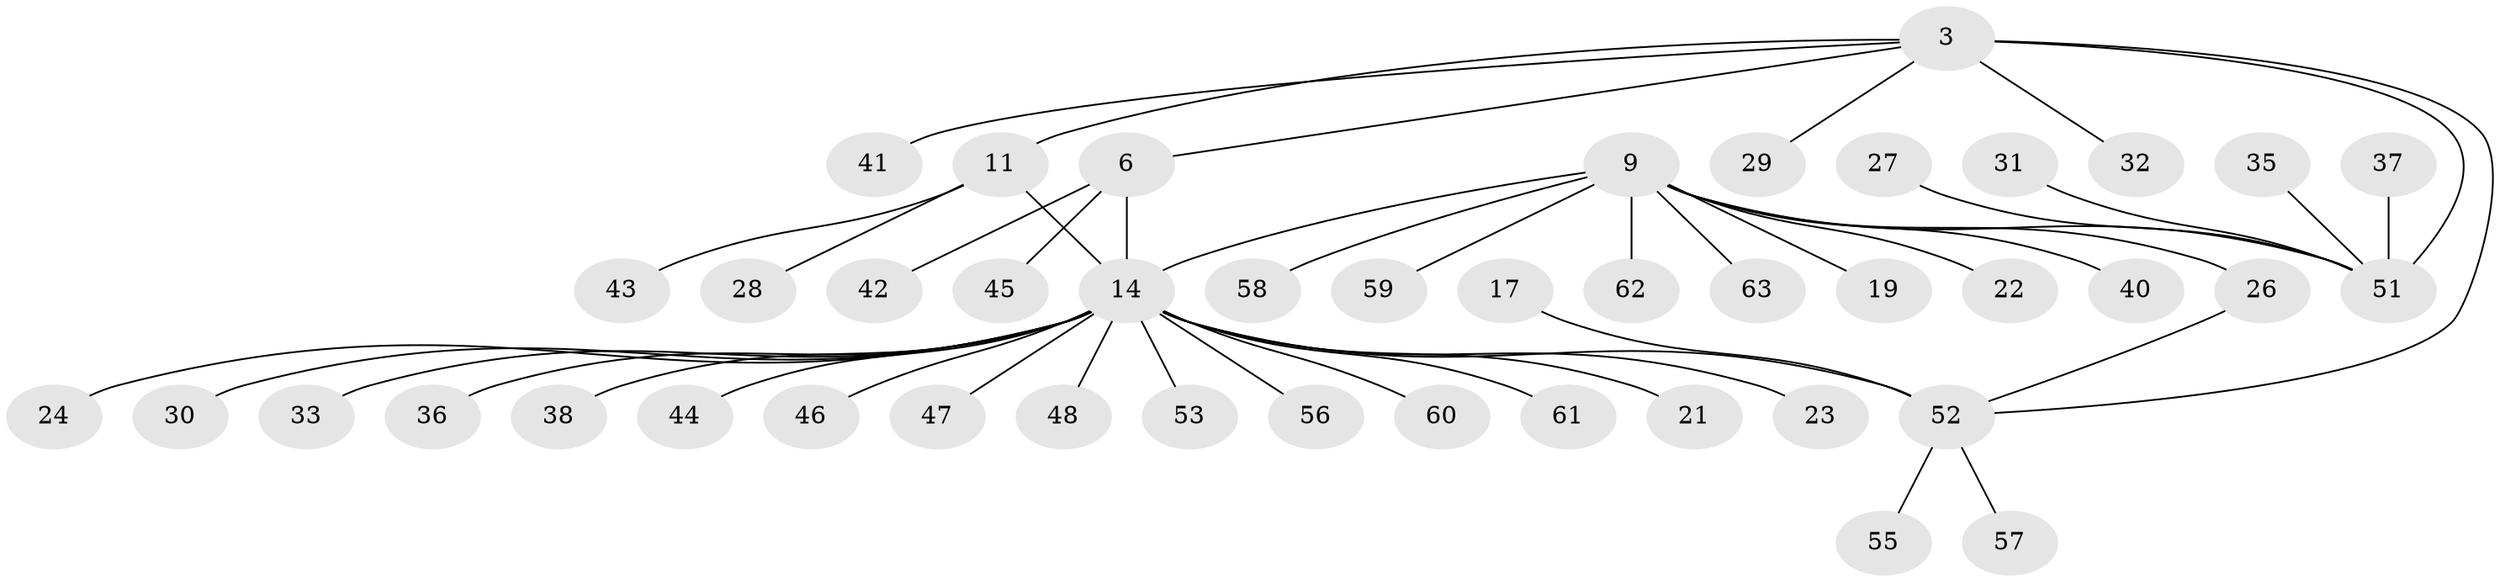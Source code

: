 // original degree distribution, {5: 0.031746031746031744, 7: 0.031746031746031744, 3: 0.07936507936507936, 10: 0.015873015873015872, 4: 0.06349206349206349, 12: 0.015873015873015872, 9: 0.015873015873015872, 11: 0.015873015873015872, 2: 0.14285714285714285, 1: 0.5873015873015873}
// Generated by graph-tools (version 1.1) at 2025/57/03/04/25 21:57:49]
// undirected, 44 vertices, 47 edges
graph export_dot {
graph [start="1"]
  node [color=gray90,style=filled];
  3 [super="+1"];
  6 [super="+4"];
  9 [super="+8"];
  11 [super="+10"];
  14 [super="+12"];
  17;
  19;
  21;
  22;
  23;
  24 [super="+20"];
  26;
  27;
  28;
  29 [super="+16"];
  30;
  31;
  32;
  33;
  35;
  36;
  37;
  38;
  40;
  41;
  42;
  43;
  44;
  45;
  46;
  47;
  48;
  51 [super="+18+2"];
  52 [super="+39+15"];
  53 [super="+34"];
  55;
  56;
  57 [super="+50"];
  58;
  59 [super="+49"];
  60 [super="+54"];
  61;
  62;
  63;
  3 -- 6;
  3 -- 11;
  3 -- 32;
  3 -- 41;
  3 -- 51 [weight=2];
  3 -- 29;
  3 -- 52;
  6 -- 42;
  6 -- 45;
  6 -- 14 [weight=2];
  9 -- 19;
  9 -- 22;
  9 -- 26;
  9 -- 51 [weight=2];
  9 -- 58;
  9 -- 63;
  9 -- 59;
  9 -- 14 [weight=3];
  9 -- 62;
  9 -- 40;
  11 -- 28;
  11 -- 43;
  11 -- 14 [weight=2];
  14 -- 21;
  14 -- 30;
  14 -- 38;
  14 -- 44;
  14 -- 47;
  14 -- 48;
  14 -- 60;
  14 -- 52 [weight=4];
  14 -- 33;
  14 -- 36;
  14 -- 46;
  14 -- 53;
  14 -- 23;
  14 -- 56;
  14 -- 24;
  14 -- 61;
  17 -- 52;
  26 -- 52;
  27 -- 51;
  31 -- 51;
  35 -- 51;
  37 -- 51;
  52 -- 55;
  52 -- 57;
}
